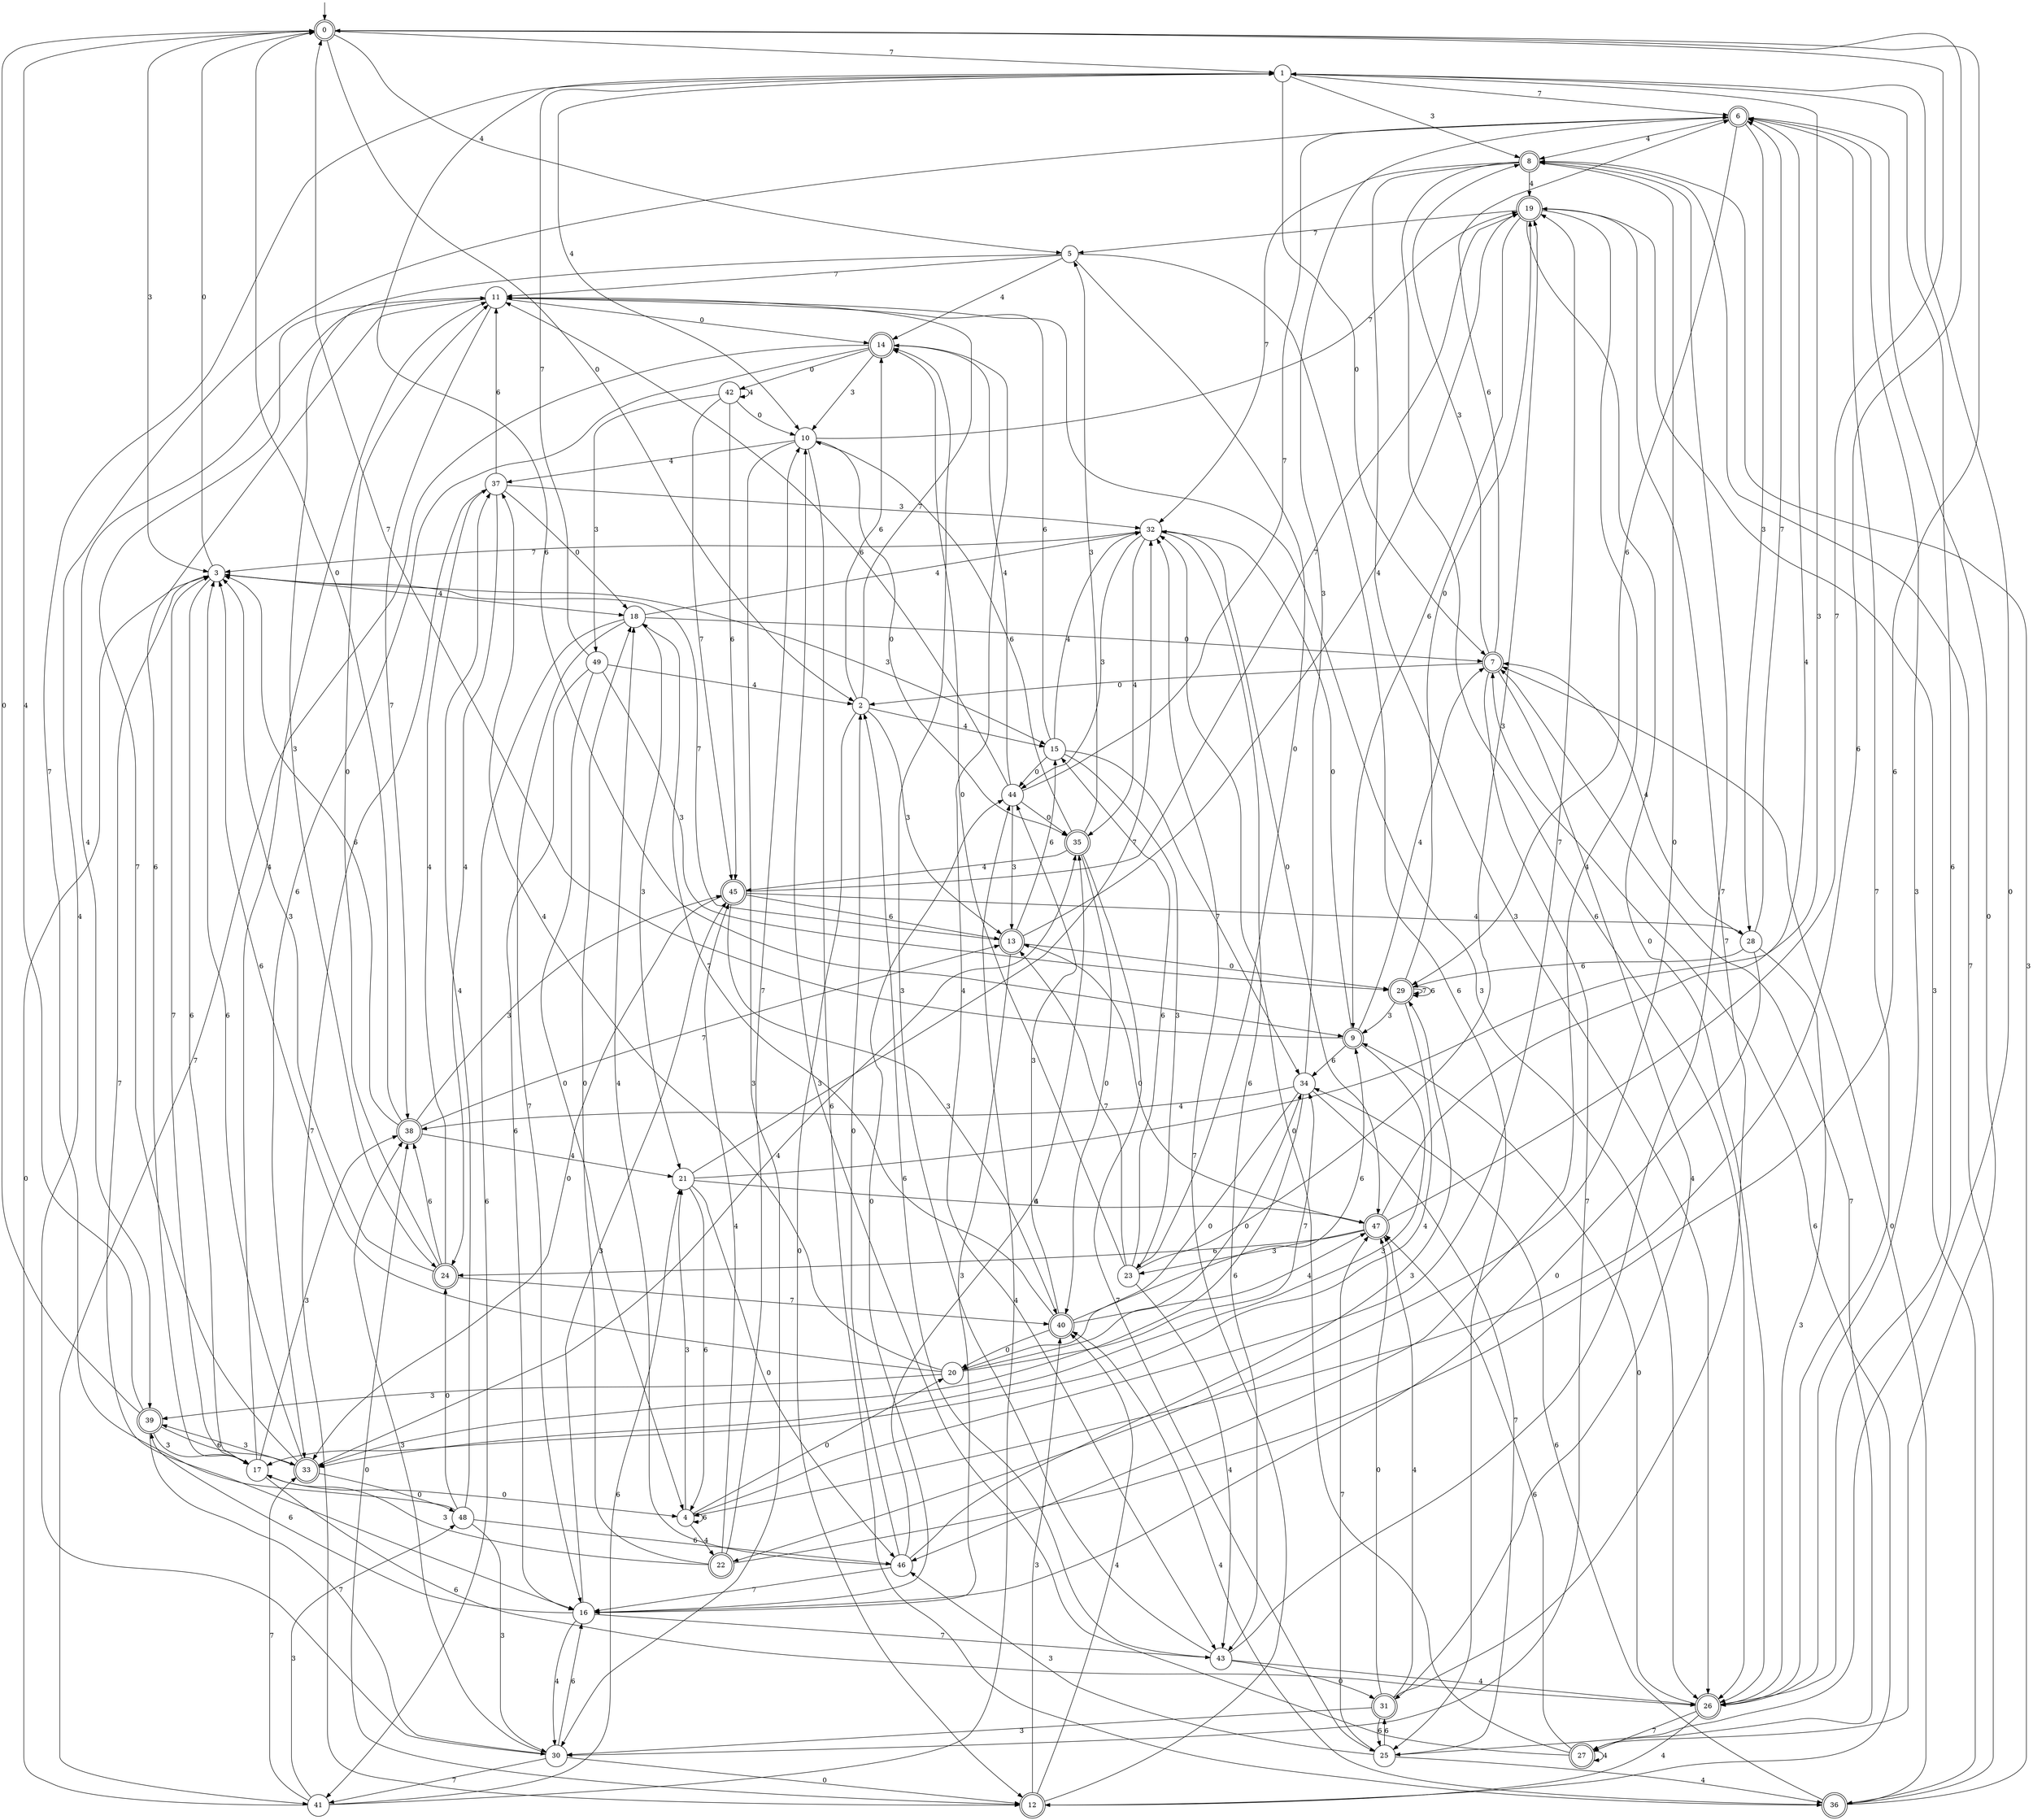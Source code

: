 digraph g {

	s0 [shape="doublecircle" label="0"];
	s1 [shape="circle" label="1"];
	s2 [shape="circle" label="2"];
	s3 [shape="circle" label="3"];
	s4 [shape="circle" label="4"];
	s5 [shape="circle" label="5"];
	s6 [shape="doublecircle" label="6"];
	s7 [shape="doublecircle" label="7"];
	s8 [shape="doublecircle" label="8"];
	s9 [shape="doublecircle" label="9"];
	s10 [shape="circle" label="10"];
	s11 [shape="circle" label="11"];
	s12 [shape="doublecircle" label="12"];
	s13 [shape="doublecircle" label="13"];
	s14 [shape="doublecircle" label="14"];
	s15 [shape="circle" label="15"];
	s16 [shape="circle" label="16"];
	s17 [shape="circle" label="17"];
	s18 [shape="circle" label="18"];
	s19 [shape="doublecircle" label="19"];
	s20 [shape="circle" label="20"];
	s21 [shape="circle" label="21"];
	s22 [shape="doublecircle" label="22"];
	s23 [shape="circle" label="23"];
	s24 [shape="doublecircle" label="24"];
	s25 [shape="circle" label="25"];
	s26 [shape="doublecircle" label="26"];
	s27 [shape="doublecircle" label="27"];
	s28 [shape="circle" label="28"];
	s29 [shape="doublecircle" label="29"];
	s30 [shape="circle" label="30"];
	s31 [shape="doublecircle" label="31"];
	s32 [shape="circle" label="32"];
	s33 [shape="doublecircle" label="33"];
	s34 [shape="circle" label="34"];
	s35 [shape="doublecircle" label="35"];
	s36 [shape="doublecircle" label="36"];
	s37 [shape="circle" label="37"];
	s38 [shape="doublecircle" label="38"];
	s39 [shape="doublecircle" label="39"];
	s40 [shape="doublecircle" label="40"];
	s41 [shape="circle" label="41"];
	s42 [shape="circle" label="42"];
	s43 [shape="circle" label="43"];
	s44 [shape="circle" label="44"];
	s45 [shape="doublecircle" label="45"];
	s46 [shape="circle" label="46"];
	s47 [shape="doublecircle" label="47"];
	s48 [shape="circle" label="48"];
	s49 [shape="circle" label="49"];
	s0 -> s1 [label="7"];
	s0 -> s2 [label="0"];
	s0 -> s3 [label="3"];
	s0 -> s4 [label="6"];
	s0 -> s5 [label="4"];
	s1 -> s6 [label="7"];
	s1 -> s7 [label="0"];
	s1 -> s8 [label="3"];
	s1 -> s9 [label="6"];
	s1 -> s10 [label="4"];
	s2 -> s11 [label="7"];
	s2 -> s12 [label="0"];
	s2 -> s13 [label="3"];
	s2 -> s14 [label="6"];
	s2 -> s15 [label="4"];
	s3 -> s16 [label="7"];
	s3 -> s0 [label="0"];
	s3 -> s15 [label="3"];
	s3 -> s17 [label="6"];
	s3 -> s18 [label="4"];
	s4 -> s19 [label="7"];
	s4 -> s20 [label="0"];
	s4 -> s21 [label="3"];
	s4 -> s4 [label="6"];
	s4 -> s22 [label="4"];
	s5 -> s11 [label="7"];
	s5 -> s23 [label="0"];
	s5 -> s24 [label="3"];
	s5 -> s25 [label="6"];
	s5 -> s14 [label="4"];
	s6 -> s26 [label="7"];
	s6 -> s27 [label="0"];
	s6 -> s28 [label="3"];
	s6 -> s29 [label="6"];
	s6 -> s8 [label="4"];
	s7 -> s30 [label="7"];
	s7 -> s2 [label="0"];
	s7 -> s8 [label="3"];
	s7 -> s6 [label="6"];
	s7 -> s31 [label="4"];
	s8 -> s32 [label="7"];
	s8 -> s22 [label="0"];
	s8 -> s26 [label="3"];
	s8 -> s26 [label="6"];
	s8 -> s19 [label="4"];
	s9 -> s0 [label="7"];
	s9 -> s32 [label="0"];
	s9 -> s33 [label="3"];
	s9 -> s34 [label="6"];
	s9 -> s7 [label="4"];
	s10 -> s19 [label="7"];
	s10 -> s35 [label="0"];
	s10 -> s30 [label="3"];
	s10 -> s36 [label="6"];
	s10 -> s37 [label="4"];
	s11 -> s38 [label="7"];
	s11 -> s14 [label="0"];
	s11 -> s26 [label="3"];
	s11 -> s17 [label="6"];
	s11 -> s39 [label="4"];
	s12 -> s32 [label="7"];
	s12 -> s38 [label="0"];
	s12 -> s40 [label="3"];
	s12 -> s7 [label="6"];
	s12 -> s40 [label="4"];
	s13 -> s3 [label="7"];
	s13 -> s29 [label="0"];
	s13 -> s16 [label="3"];
	s13 -> s15 [label="6"];
	s13 -> s19 [label="4"];
	s14 -> s41 [label="7"];
	s14 -> s42 [label="0"];
	s14 -> s10 [label="3"];
	s14 -> s33 [label="6"];
	s14 -> s43 [label="4"];
	s15 -> s34 [label="7"];
	s15 -> s44 [label="0"];
	s15 -> s23 [label="3"];
	s15 -> s11 [label="6"];
	s15 -> s32 [label="4"];
	s16 -> s43 [label="7"];
	s16 -> s44 [label="0"];
	s16 -> s45 [label="3"];
	s16 -> s39 [label="6"];
	s16 -> s30 [label="4"];
	s17 -> s3 [label="7"];
	s17 -> s4 [label="0"];
	s17 -> s38 [label="3"];
	s17 -> s26 [label="6"];
	s17 -> s11 [label="4"];
	s18 -> s16 [label="7"];
	s18 -> s7 [label="0"];
	s18 -> s21 [label="3"];
	s18 -> s41 [label="6"];
	s18 -> s32 [label="4"];
	s19 -> s5 [label="7"];
	s19 -> s26 [label="0"];
	s19 -> s36 [label="3"];
	s19 -> s9 [label="6"];
	s19 -> s46 [label="4"];
	s20 -> s34 [label="7"];
	s20 -> s34 [label="0"];
	s20 -> s39 [label="3"];
	s20 -> s3 [label="6"];
	s20 -> s37 [label="4"];
	s21 -> s32 [label="7"];
	s21 -> s46 [label="0"];
	s21 -> s1 [label="3"];
	s21 -> s4 [label="6"];
	s21 -> s47 [label="4"];
	s22 -> s10 [label="7"];
	s22 -> s18 [label="0"];
	s22 -> s17 [label="3"];
	s22 -> s0 [label="6"];
	s22 -> s45 [label="4"];
	s23 -> s13 [label="7"];
	s23 -> s14 [label="0"];
	s23 -> s19 [label="3"];
	s23 -> s15 [label="6"];
	s23 -> s43 [label="4"];
	s24 -> s40 [label="7"];
	s24 -> s11 [label="0"];
	s24 -> s3 [label="3"];
	s24 -> s38 [label="6"];
	s24 -> s37 [label="4"];
	s25 -> s47 [label="7"];
	s25 -> s1 [label="0"];
	s25 -> s46 [label="3"];
	s25 -> s31 [label="6"];
	s25 -> s36 [label="4"];
	s26 -> s27 [label="7"];
	s26 -> s9 [label="0"];
	s26 -> s6 [label="3"];
	s26 -> s1 [label="6"];
	s26 -> s12 [label="4"];
	s27 -> s7 [label="7"];
	s27 -> s32 [label="0"];
	s27 -> s10 [label="3"];
	s27 -> s47 [label="6"];
	s27 -> s27 [label="4"];
	s28 -> s6 [label="7"];
	s28 -> s16 [label="0"];
	s28 -> s26 [label="3"];
	s28 -> s29 [label="6"];
	s28 -> s7 [label="4"];
	s29 -> s29 [label="7"];
	s29 -> s19 [label="0"];
	s29 -> s9 [label="3"];
	s29 -> s29 [label="6"];
	s29 -> s17 [label="4"];
	s30 -> s41 [label="7"];
	s30 -> s12 [label="0"];
	s30 -> s38 [label="3"];
	s30 -> s16 [label="6"];
	s30 -> s6 [label="4"];
	s31 -> s19 [label="7"];
	s31 -> s47 [label="0"];
	s31 -> s30 [label="3"];
	s31 -> s25 [label="6"];
	s31 -> s47 [label="4"];
	s32 -> s3 [label="7"];
	s32 -> s47 [label="0"];
	s32 -> s44 [label="3"];
	s32 -> s43 [label="6"];
	s32 -> s35 [label="4"];
	s33 -> s11 [label="7"];
	s33 -> s48 [label="0"];
	s33 -> s39 [label="3"];
	s33 -> s3 [label="6"];
	s33 -> s35 [label="4"];
	s34 -> s25 [label="7"];
	s34 -> s20 [label="0"];
	s34 -> s6 [label="3"];
	s34 -> s33 [label="6"];
	s34 -> s38 [label="4"];
	s35 -> s25 [label="7"];
	s35 -> s40 [label="0"];
	s35 -> s5 [label="3"];
	s35 -> s10 [label="6"];
	s35 -> s45 [label="4"];
	s36 -> s8 [label="7"];
	s36 -> s7 [label="0"];
	s36 -> s8 [label="3"];
	s36 -> s34 [label="6"];
	s36 -> s40 [label="4"];
	s37 -> s12 [label="7"];
	s37 -> s18 [label="0"];
	s37 -> s32 [label="3"];
	s37 -> s11 [label="6"];
	s37 -> s24 [label="4"];
	s38 -> s13 [label="7"];
	s38 -> s0 [label="0"];
	s38 -> s45 [label="3"];
	s38 -> s3 [label="6"];
	s38 -> s21 [label="4"];
	s39 -> s30 [label="7"];
	s39 -> s0 [label="0"];
	s39 -> s17 [label="3"];
	s39 -> s33 [label="6"];
	s39 -> s0 [label="4"];
	s40 -> s18 [label="7"];
	s40 -> s20 [label="0"];
	s40 -> s44 [label="3"];
	s40 -> s9 [label="6"];
	s40 -> s47 [label="4"];
	s41 -> s33 [label="7"];
	s41 -> s3 [label="0"];
	s41 -> s48 [label="3"];
	s41 -> s21 [label="6"];
	s41 -> s44 [label="4"];
	s42 -> s45 [label="7"];
	s42 -> s10 [label="0"];
	s42 -> s49 [label="3"];
	s42 -> s45 [label="6"];
	s42 -> s42 [label="4"];
	s43 -> s8 [label="7"];
	s43 -> s31 [label="0"];
	s43 -> s14 [label="3"];
	s43 -> s2 [label="6"];
	s43 -> s26 [label="4"];
	s44 -> s6 [label="7"];
	s44 -> s35 [label="0"];
	s44 -> s13 [label="3"];
	s44 -> s11 [label="6"];
	s44 -> s14 [label="4"];
	s45 -> s19 [label="7"];
	s45 -> s33 [label="0"];
	s45 -> s40 [label="3"];
	s45 -> s13 [label="6"];
	s45 -> s28 [label="4"];
	s46 -> s16 [label="7"];
	s46 -> s2 [label="0"];
	s46 -> s29 [label="3"];
	s46 -> s35 [label="6"];
	s46 -> s18 [label="4"];
	s47 -> s0 [label="7"];
	s47 -> s13 [label="0"];
	s47 -> s23 [label="3"];
	s47 -> s24 [label="6"];
	s47 -> s6 [label="4"];
	s48 -> s1 [label="7"];
	s48 -> s24 [label="0"];
	s48 -> s30 [label="3"];
	s48 -> s46 [label="6"];
	s48 -> s37 [label="4"];
	s49 -> s1 [label="7"];
	s49 -> s4 [label="0"];
	s49 -> s29 [label="3"];
	s49 -> s16 [label="6"];
	s49 -> s2 [label="4"];

__start0 [label="" shape="none" width="0" height="0"];
__start0 -> s0;

}
